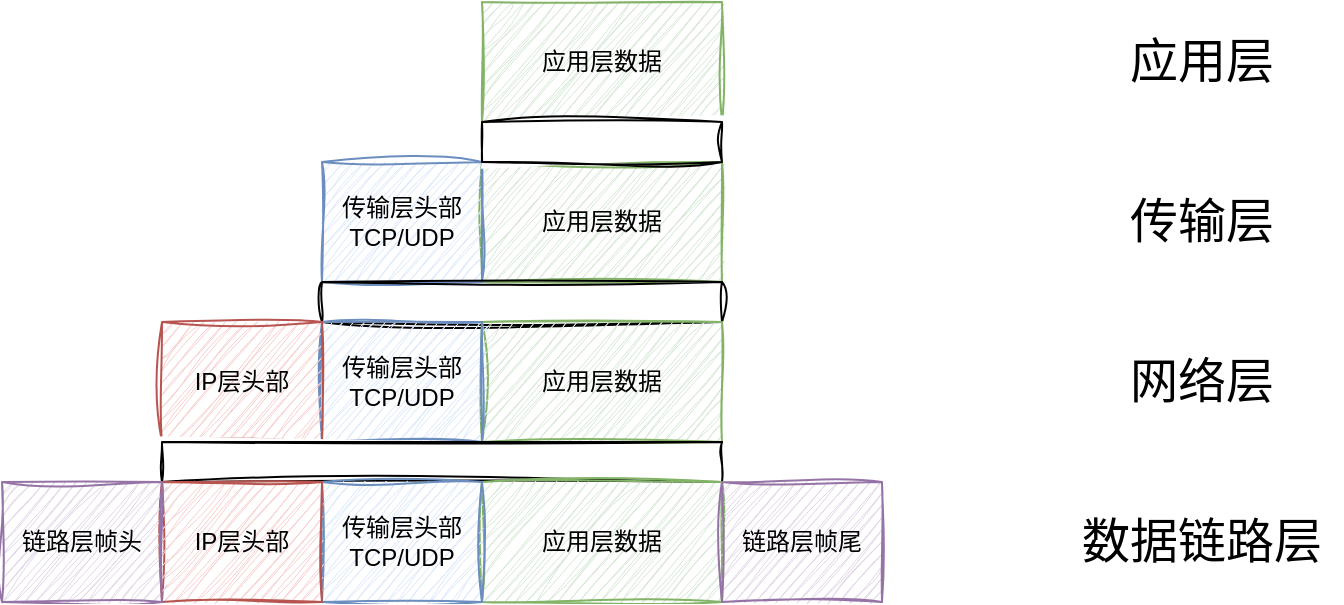 <mxfile version="27.0.5">
  <diagram name="Page-1" id="lJle9oSExNLc-oZREw7E">
    <mxGraphModel dx="946" dy="679" grid="1" gridSize="10" guides="1" tooltips="1" connect="1" arrows="1" fold="1" page="1" pageScale="1" pageWidth="850" pageHeight="1100" math="0" shadow="0">
      <root>
        <mxCell id="0" />
        <mxCell id="1" parent="0" />
        <mxCell id="PU8pVa3deHW5ER53lFNI-2" value="应用层&lt;span style=&quot;background-color: transparent; color: light-dark(rgb(0, 0, 0), rgb(255, 255, 255));&quot;&gt;数据&lt;/span&gt;" style="rounded=0;whiteSpace=wrap;html=1;fillColor=#d5e8d4;strokeColor=#82b366;sketch=1;curveFitting=1;jiggle=2;" vertex="1" parent="1">
          <mxGeometry x="360" y="160" width="120" height="60" as="geometry" />
        </mxCell>
        <mxCell id="PU8pVa3deHW5ER53lFNI-3" value="应用层" style="text;html=1;align=center;verticalAlign=middle;whiteSpace=wrap;rounded=0;shadow=0;fontSize=24;" vertex="1" parent="1">
          <mxGeometry x="675" y="175" width="90" height="30" as="geometry" />
        </mxCell>
        <mxCell id="PU8pVa3deHW5ER53lFNI-4" value="应用层&lt;span style=&quot;background-color: transparent; color: light-dark(rgb(0, 0, 0), rgb(255, 255, 255));&quot;&gt;数据&lt;/span&gt;" style="rounded=0;whiteSpace=wrap;html=1;fillColor=#d5e8d4;strokeColor=#82b366;sketch=1;curveFitting=1;jiggle=2;" vertex="1" parent="1">
          <mxGeometry x="360" y="240" width="120" height="60" as="geometry" />
        </mxCell>
        <mxCell id="PU8pVa3deHW5ER53lFNI-5" value="传输层头部&lt;div&gt;TCP/UDP&lt;/div&gt;" style="rounded=0;whiteSpace=wrap;html=1;fillColor=#dae8fc;strokeColor=#6c8ebf;sketch=1;curveFitting=1;jiggle=2;" vertex="1" parent="1">
          <mxGeometry x="280" y="240" width="80" height="60" as="geometry" />
        </mxCell>
        <mxCell id="PU8pVa3deHW5ER53lFNI-6" value="传输层" style="text;html=1;align=center;verticalAlign=middle;whiteSpace=wrap;rounded=0;shadow=0;fontSize=24;" vertex="1" parent="1">
          <mxGeometry x="675" y="255" width="90" height="30" as="geometry" />
        </mxCell>
        <mxCell id="PU8pVa3deHW5ER53lFNI-7" value="" style="rounded=0;whiteSpace=wrap;html=1;sketch=1;curveFitting=1;jiggle=2;" vertex="1" parent="1">
          <mxGeometry x="360" y="220" width="120" height="20" as="geometry" />
        </mxCell>
        <mxCell id="PU8pVa3deHW5ER53lFNI-8" value="" style="rounded=0;whiteSpace=wrap;html=1;sketch=1;curveFitting=1;jiggle=2;" vertex="1" parent="1">
          <mxGeometry x="280" y="300" width="200" height="20" as="geometry" />
        </mxCell>
        <mxCell id="PU8pVa3deHW5ER53lFNI-9" value="应用层&lt;span style=&quot;color: light-dark(rgb(0, 0, 0), rgb(255, 255, 255)); background-color: transparent;&quot;&gt;数据&lt;/span&gt;" style="rounded=0;whiteSpace=wrap;html=1;fillColor=#d5e8d4;strokeColor=#82b366;sketch=1;curveFitting=1;jiggle=2;" vertex="1" parent="1">
          <mxGeometry x="360" y="320" width="120" height="60" as="geometry" />
        </mxCell>
        <mxCell id="PU8pVa3deHW5ER53lFNI-10" value="传输层头部&lt;div&gt;TCP/UDP&lt;/div&gt;" style="rounded=0;whiteSpace=wrap;html=1;fillColor=#dae8fc;strokeColor=#6c8ebf;sketch=1;curveFitting=1;jiggle=2;" vertex="1" parent="1">
          <mxGeometry x="280" y="320" width="80" height="60" as="geometry" />
        </mxCell>
        <mxCell id="PU8pVa3deHW5ER53lFNI-11" value="IP层头部" style="rounded=0;whiteSpace=wrap;html=1;fillColor=#f8cecc;strokeColor=#b85450;sketch=1;curveFitting=1;jiggle=2;" vertex="1" parent="1">
          <mxGeometry x="200" y="320" width="80" height="60" as="geometry" />
        </mxCell>
        <mxCell id="PU8pVa3deHW5ER53lFNI-12" value="网络层" style="text;html=1;align=center;verticalAlign=middle;whiteSpace=wrap;rounded=0;shadow=0;fontSize=24;" vertex="1" parent="1">
          <mxGeometry x="655" y="335" width="130" height="30" as="geometry" />
        </mxCell>
        <mxCell id="PU8pVa3deHW5ER53lFNI-13" value="" style="rounded=0;whiteSpace=wrap;html=1;sketch=1;curveFitting=1;jiggle=2;" vertex="1" parent="1">
          <mxGeometry x="200" y="380" width="280" height="20" as="geometry" />
        </mxCell>
        <mxCell id="PU8pVa3deHW5ER53lFNI-17" value="应用层&lt;span style=&quot;color: light-dark(rgb(0, 0, 0), rgb(255, 255, 255)); background-color: transparent;&quot;&gt;数据&lt;/span&gt;" style="rounded=0;whiteSpace=wrap;html=1;fillColor=#d5e8d4;strokeColor=#82b366;sketch=1;curveFitting=1;jiggle=2;" vertex="1" parent="1">
          <mxGeometry x="360" y="400" width="120" height="60" as="geometry" />
        </mxCell>
        <mxCell id="PU8pVa3deHW5ER53lFNI-18" value="传输层头部&lt;div&gt;TCP/UDP&lt;/div&gt;" style="rounded=0;whiteSpace=wrap;html=1;fillColor=#dae8fc;strokeColor=#6c8ebf;sketch=1;curveFitting=1;jiggle=2;" vertex="1" parent="1">
          <mxGeometry x="280" y="400" width="80" height="60" as="geometry" />
        </mxCell>
        <mxCell id="PU8pVa3deHW5ER53lFNI-19" value="IP层头部" style="rounded=0;whiteSpace=wrap;html=1;fillColor=#f8cecc;strokeColor=#b85450;sketch=1;curveFitting=1;jiggle=2;" vertex="1" parent="1">
          <mxGeometry x="200" y="400" width="80" height="60" as="geometry" />
        </mxCell>
        <mxCell id="PU8pVa3deHW5ER53lFNI-20" value="链路层帧头" style="rounded=0;whiteSpace=wrap;html=1;fillColor=#e1d5e7;strokeColor=#9673a6;sketch=1;curveFitting=1;jiggle=2;" vertex="1" parent="1">
          <mxGeometry x="120" y="400" width="80" height="60" as="geometry" />
        </mxCell>
        <mxCell id="PU8pVa3deHW5ER53lFNI-21" value="链路层帧尾" style="rounded=0;whiteSpace=wrap;html=1;fillColor=#e1d5e7;strokeColor=#9673a6;sketch=1;curveFitting=1;jiggle=2;" vertex="1" parent="1">
          <mxGeometry x="480" y="400" width="80" height="60" as="geometry" />
        </mxCell>
        <mxCell id="PU8pVa3deHW5ER53lFNI-22" value="数据链路层" style="text;html=1;align=center;verticalAlign=middle;whiteSpace=wrap;rounded=0;shadow=0;fontSize=24;" vertex="1" parent="1">
          <mxGeometry x="650" y="415" width="140" height="30" as="geometry" />
        </mxCell>
      </root>
    </mxGraphModel>
  </diagram>
</mxfile>
